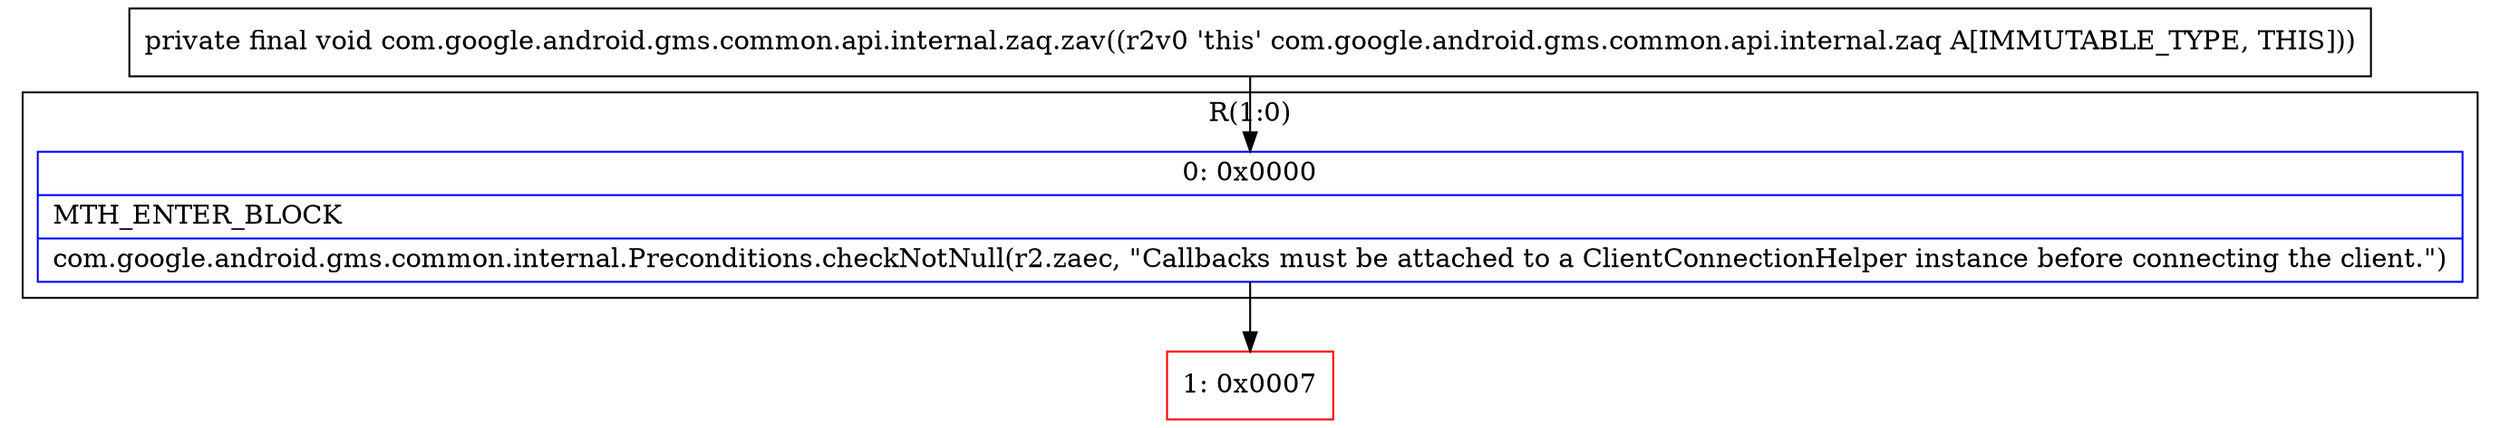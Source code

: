 digraph "CFG forcom.google.android.gms.common.api.internal.zaq.zav()V" {
subgraph cluster_Region_689555083 {
label = "R(1:0)";
node [shape=record,color=blue];
Node_0 [shape=record,label="{0\:\ 0x0000|MTH_ENTER_BLOCK\l|com.google.android.gms.common.internal.Preconditions.checkNotNull(r2.zaec, \"Callbacks must be attached to a ClientConnectionHelper instance before connecting the client.\")\l}"];
}
Node_1 [shape=record,color=red,label="{1\:\ 0x0007}"];
MethodNode[shape=record,label="{private final void com.google.android.gms.common.api.internal.zaq.zav((r2v0 'this' com.google.android.gms.common.api.internal.zaq A[IMMUTABLE_TYPE, THIS])) }"];
MethodNode -> Node_0;
Node_0 -> Node_1;
}

